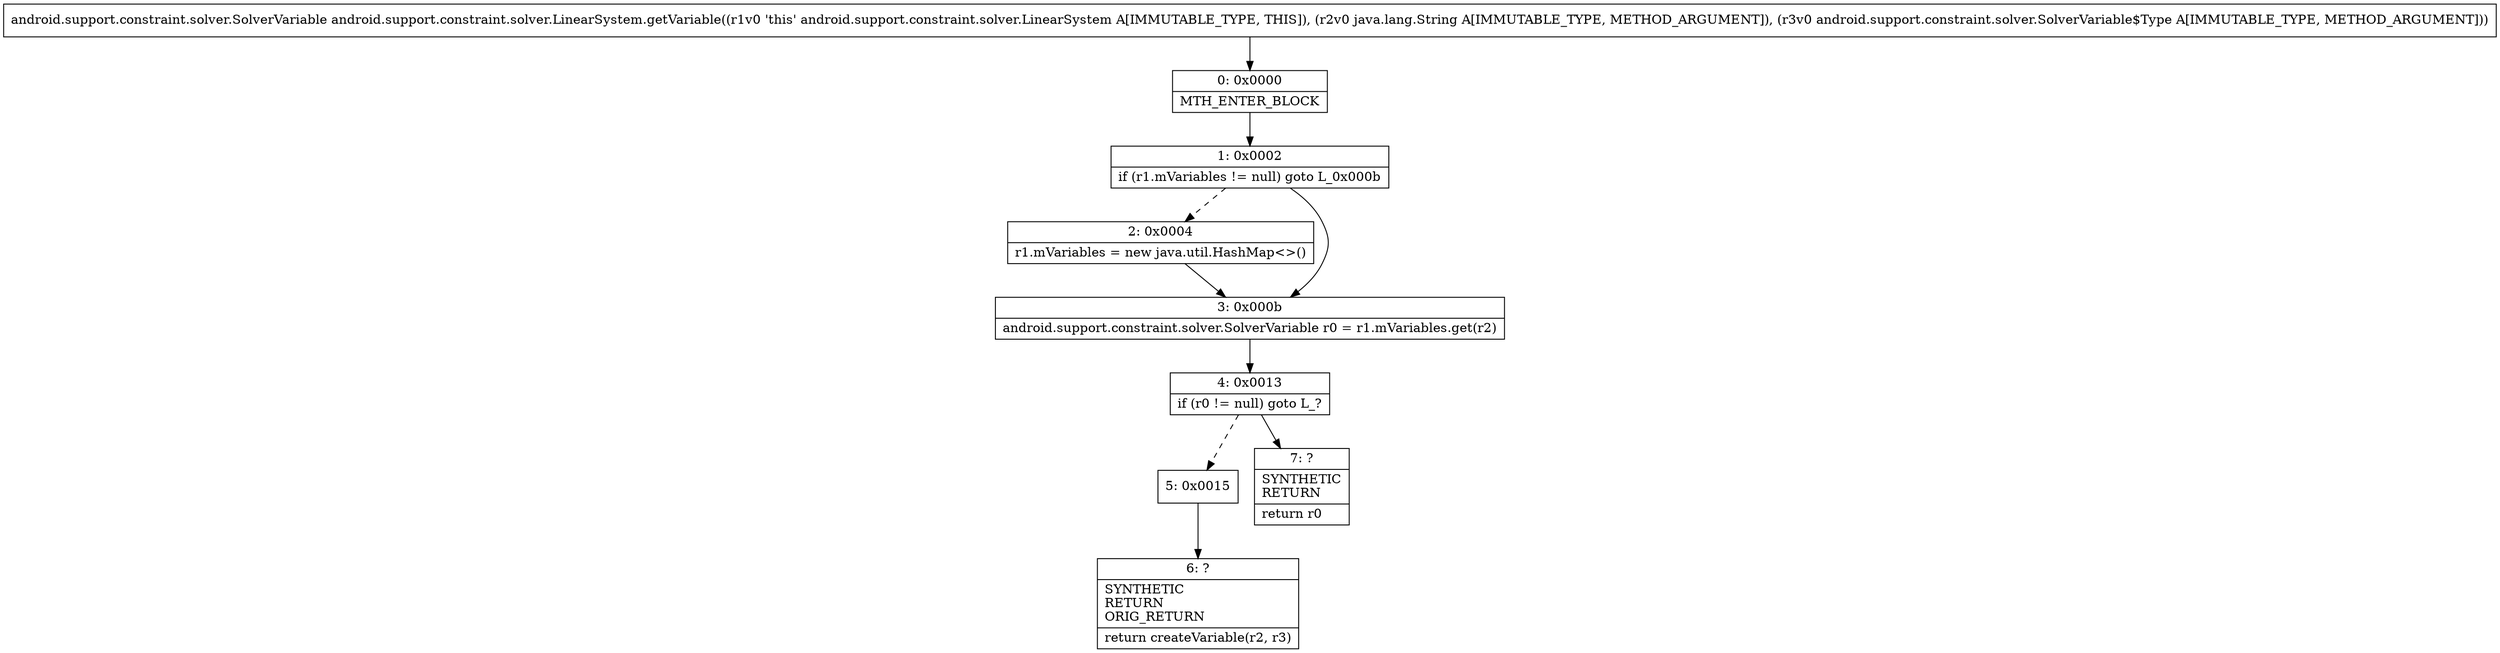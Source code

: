 digraph "CFG forandroid.support.constraint.solver.LinearSystem.getVariable(Ljava\/lang\/String;Landroid\/support\/constraint\/solver\/SolverVariable$Type;)Landroid\/support\/constraint\/solver\/SolverVariable;" {
Node_0 [shape=record,label="{0\:\ 0x0000|MTH_ENTER_BLOCK\l}"];
Node_1 [shape=record,label="{1\:\ 0x0002|if (r1.mVariables != null) goto L_0x000b\l}"];
Node_2 [shape=record,label="{2\:\ 0x0004|r1.mVariables = new java.util.HashMap\<\>()\l}"];
Node_3 [shape=record,label="{3\:\ 0x000b|android.support.constraint.solver.SolverVariable r0 = r1.mVariables.get(r2)\l}"];
Node_4 [shape=record,label="{4\:\ 0x0013|if (r0 != null) goto L_?\l}"];
Node_5 [shape=record,label="{5\:\ 0x0015}"];
Node_6 [shape=record,label="{6\:\ ?|SYNTHETIC\lRETURN\lORIG_RETURN\l|return createVariable(r2, r3)\l}"];
Node_7 [shape=record,label="{7\:\ ?|SYNTHETIC\lRETURN\l|return r0\l}"];
MethodNode[shape=record,label="{android.support.constraint.solver.SolverVariable android.support.constraint.solver.LinearSystem.getVariable((r1v0 'this' android.support.constraint.solver.LinearSystem A[IMMUTABLE_TYPE, THIS]), (r2v0 java.lang.String A[IMMUTABLE_TYPE, METHOD_ARGUMENT]), (r3v0 android.support.constraint.solver.SolverVariable$Type A[IMMUTABLE_TYPE, METHOD_ARGUMENT])) }"];
MethodNode -> Node_0;
Node_0 -> Node_1;
Node_1 -> Node_2[style=dashed];
Node_1 -> Node_3;
Node_2 -> Node_3;
Node_3 -> Node_4;
Node_4 -> Node_5[style=dashed];
Node_4 -> Node_7;
Node_5 -> Node_6;
}

